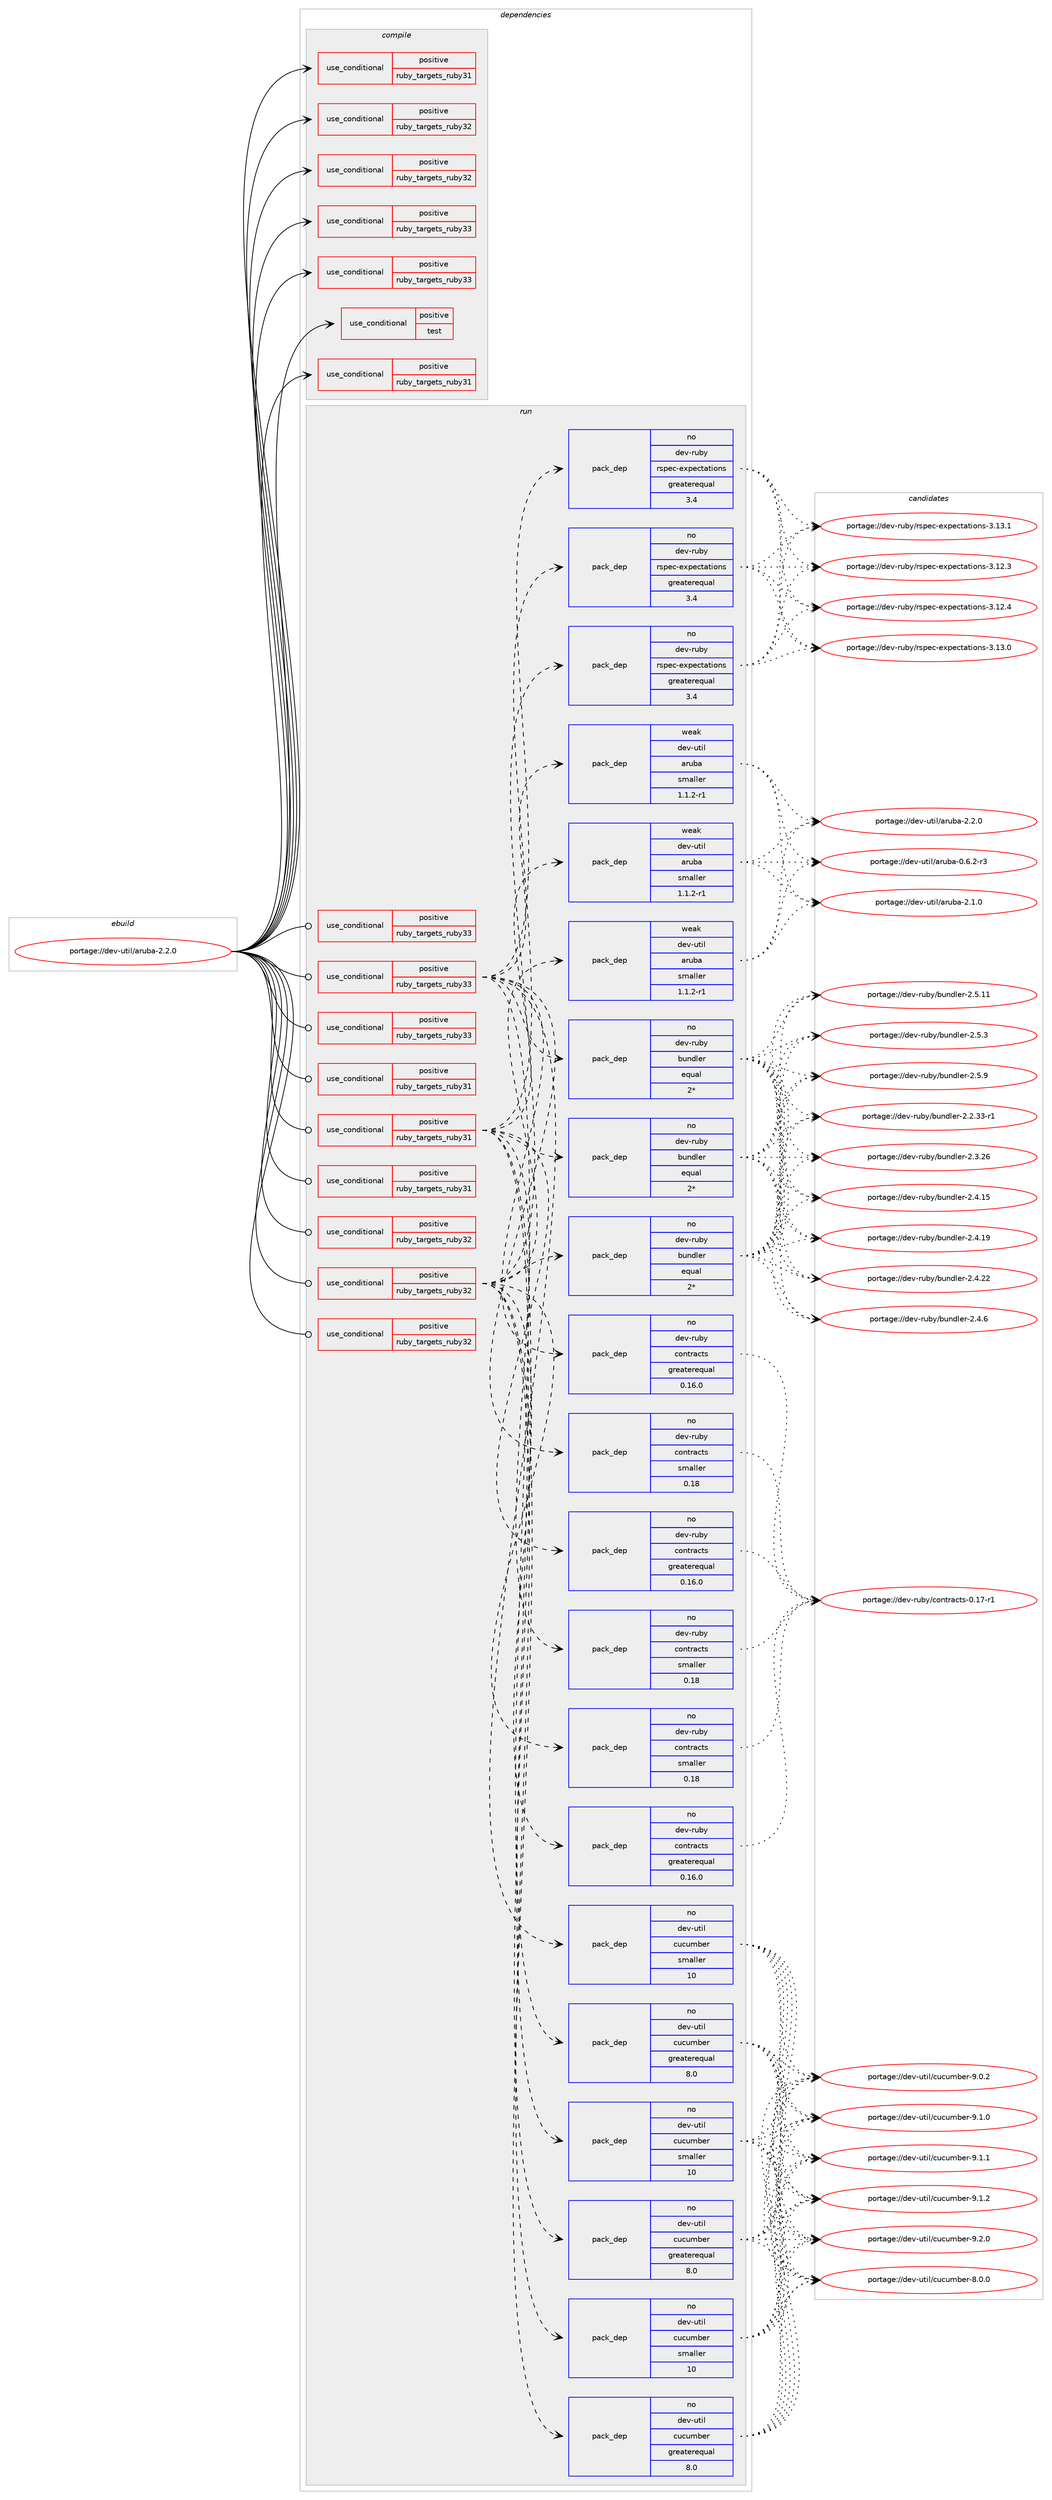 digraph prolog {

# *************
# Graph options
# *************

newrank=true;
concentrate=true;
compound=true;
graph [rankdir=LR,fontname=Helvetica,fontsize=10,ranksep=1.5];#, ranksep=2.5, nodesep=0.2];
edge  [arrowhead=vee];
node  [fontname=Helvetica,fontsize=10];

# **********
# The ebuild
# **********

subgraph cluster_leftcol {
color=gray;
rank=same;
label=<<i>ebuild</i>>;
id [label="portage://dev-util/aruba-2.2.0", color=red, width=4, href="../dev-util/aruba-2.2.0.svg"];
}

# ****************
# The dependencies
# ****************

subgraph cluster_midcol {
color=gray;
label=<<i>dependencies</i>>;
subgraph cluster_compile {
fillcolor="#eeeeee";
style=filled;
label=<<i>compile</i>>;
subgraph cond57795 {
dependency107892 [label=<<TABLE BORDER="0" CELLBORDER="1" CELLSPACING="0" CELLPADDING="4"><TR><TD ROWSPAN="3" CELLPADDING="10">use_conditional</TD></TR><TR><TD>positive</TD></TR><TR><TD>ruby_targets_ruby31</TD></TR></TABLE>>, shape=none, color=red];
# *** BEGIN UNKNOWN DEPENDENCY TYPE (TODO) ***
# dependency107892 -> package_dependency(portage://dev-util/aruba-2.2.0,install,no,dev-lang,ruby,none,[,,],[slot(3.1)],[])
# *** END UNKNOWN DEPENDENCY TYPE (TODO) ***

}
id:e -> dependency107892:w [weight=20,style="solid",arrowhead="vee"];
subgraph cond57796 {
dependency107893 [label=<<TABLE BORDER="0" CELLBORDER="1" CELLSPACING="0" CELLPADDING="4"><TR><TD ROWSPAN="3" CELLPADDING="10">use_conditional</TD></TR><TR><TD>positive</TD></TR><TR><TD>ruby_targets_ruby31</TD></TR></TABLE>>, shape=none, color=red];
# *** BEGIN UNKNOWN DEPENDENCY TYPE (TODO) ***
# dependency107893 -> package_dependency(portage://dev-util/aruba-2.2.0,install,no,virtual,rubygems,none,[,,],[],[use(enable(ruby_targets_ruby31),negative)])
# *** END UNKNOWN DEPENDENCY TYPE (TODO) ***

}
id:e -> dependency107893:w [weight=20,style="solid",arrowhead="vee"];
subgraph cond57797 {
dependency107894 [label=<<TABLE BORDER="0" CELLBORDER="1" CELLSPACING="0" CELLPADDING="4"><TR><TD ROWSPAN="3" CELLPADDING="10">use_conditional</TD></TR><TR><TD>positive</TD></TR><TR><TD>ruby_targets_ruby32</TD></TR></TABLE>>, shape=none, color=red];
# *** BEGIN UNKNOWN DEPENDENCY TYPE (TODO) ***
# dependency107894 -> package_dependency(portage://dev-util/aruba-2.2.0,install,no,dev-lang,ruby,none,[,,],[slot(3.2)],[])
# *** END UNKNOWN DEPENDENCY TYPE (TODO) ***

}
id:e -> dependency107894:w [weight=20,style="solid",arrowhead="vee"];
subgraph cond57798 {
dependency107895 [label=<<TABLE BORDER="0" CELLBORDER="1" CELLSPACING="0" CELLPADDING="4"><TR><TD ROWSPAN="3" CELLPADDING="10">use_conditional</TD></TR><TR><TD>positive</TD></TR><TR><TD>ruby_targets_ruby32</TD></TR></TABLE>>, shape=none, color=red];
# *** BEGIN UNKNOWN DEPENDENCY TYPE (TODO) ***
# dependency107895 -> package_dependency(portage://dev-util/aruba-2.2.0,install,no,virtual,rubygems,none,[,,],[],[use(enable(ruby_targets_ruby32),negative)])
# *** END UNKNOWN DEPENDENCY TYPE (TODO) ***

}
id:e -> dependency107895:w [weight=20,style="solid",arrowhead="vee"];
subgraph cond57799 {
dependency107896 [label=<<TABLE BORDER="0" CELLBORDER="1" CELLSPACING="0" CELLPADDING="4"><TR><TD ROWSPAN="3" CELLPADDING="10">use_conditional</TD></TR><TR><TD>positive</TD></TR><TR><TD>ruby_targets_ruby33</TD></TR></TABLE>>, shape=none, color=red];
# *** BEGIN UNKNOWN DEPENDENCY TYPE (TODO) ***
# dependency107896 -> package_dependency(portage://dev-util/aruba-2.2.0,install,no,dev-lang,ruby,none,[,,],[slot(3.3)],[])
# *** END UNKNOWN DEPENDENCY TYPE (TODO) ***

}
id:e -> dependency107896:w [weight=20,style="solid",arrowhead="vee"];
subgraph cond57800 {
dependency107897 [label=<<TABLE BORDER="0" CELLBORDER="1" CELLSPACING="0" CELLPADDING="4"><TR><TD ROWSPAN="3" CELLPADDING="10">use_conditional</TD></TR><TR><TD>positive</TD></TR><TR><TD>ruby_targets_ruby33</TD></TR></TABLE>>, shape=none, color=red];
# *** BEGIN UNKNOWN DEPENDENCY TYPE (TODO) ***
# dependency107897 -> package_dependency(portage://dev-util/aruba-2.2.0,install,no,virtual,rubygems,none,[,,],[],[use(enable(ruby_targets_ruby33),negative)])
# *** END UNKNOWN DEPENDENCY TYPE (TODO) ***

}
id:e -> dependency107897:w [weight=20,style="solid",arrowhead="vee"];
subgraph cond57801 {
dependency107898 [label=<<TABLE BORDER="0" CELLBORDER="1" CELLSPACING="0" CELLPADDING="4"><TR><TD ROWSPAN="3" CELLPADDING="10">use_conditional</TD></TR><TR><TD>positive</TD></TR><TR><TD>test</TD></TR></TABLE>>, shape=none, color=red];
# *** BEGIN UNKNOWN DEPENDENCY TYPE (TODO) ***
# dependency107898 -> package_dependency(portage://dev-util/aruba-2.2.0,install,no,app-alternatives,bc,none,[,,],[],[])
# *** END UNKNOWN DEPENDENCY TYPE (TODO) ***

}
id:e -> dependency107898:w [weight=20,style="solid",arrowhead="vee"];
}
subgraph cluster_compileandrun {
fillcolor="#eeeeee";
style=filled;
label=<<i>compile and run</i>>;
}
subgraph cluster_run {
fillcolor="#eeeeee";
style=filled;
label=<<i>run</i>>;
subgraph cond57802 {
dependency107899 [label=<<TABLE BORDER="0" CELLBORDER="1" CELLSPACING="0" CELLPADDING="4"><TR><TD ROWSPAN="3" CELLPADDING="10">use_conditional</TD></TR><TR><TD>positive</TD></TR><TR><TD>ruby_targets_ruby31</TD></TR></TABLE>>, shape=none, color=red];
# *** BEGIN UNKNOWN DEPENDENCY TYPE (TODO) ***
# dependency107899 -> package_dependency(portage://dev-util/aruba-2.2.0,run,no,dev-lang,ruby,none,[,,],[slot(3.1)],[])
# *** END UNKNOWN DEPENDENCY TYPE (TODO) ***

}
id:e -> dependency107899:w [weight=20,style="solid",arrowhead="odot"];
subgraph cond57803 {
dependency107900 [label=<<TABLE BORDER="0" CELLBORDER="1" CELLSPACING="0" CELLPADDING="4"><TR><TD ROWSPAN="3" CELLPADDING="10">use_conditional</TD></TR><TR><TD>positive</TD></TR><TR><TD>ruby_targets_ruby31</TD></TR></TABLE>>, shape=none, color=red];
subgraph pack48721 {
dependency107901 [label=<<TABLE BORDER="0" CELLBORDER="1" CELLSPACING="0" CELLPADDING="4" WIDTH="220"><TR><TD ROWSPAN="6" CELLPADDING="30">pack_dep</TD></TR><TR><TD WIDTH="110">no</TD></TR><TR><TD>dev-ruby</TD></TR><TR><TD>bundler</TD></TR><TR><TD>equal</TD></TR><TR><TD>2*</TD></TR></TABLE>>, shape=none, color=blue];
}
dependency107900:e -> dependency107901:w [weight=20,style="dashed",arrowhead="vee"];
subgraph pack48722 {
dependency107902 [label=<<TABLE BORDER="0" CELLBORDER="1" CELLSPACING="0" CELLPADDING="4" WIDTH="220"><TR><TD ROWSPAN="6" CELLPADDING="30">pack_dep</TD></TR><TR><TD WIDTH="110">no</TD></TR><TR><TD>dev-ruby</TD></TR><TR><TD>contracts</TD></TR><TR><TD>greaterequal</TD></TR><TR><TD>0.16.0</TD></TR></TABLE>>, shape=none, color=blue];
}
dependency107900:e -> dependency107902:w [weight=20,style="dashed",arrowhead="vee"];
subgraph pack48723 {
dependency107903 [label=<<TABLE BORDER="0" CELLBORDER="1" CELLSPACING="0" CELLPADDING="4" WIDTH="220"><TR><TD ROWSPAN="6" CELLPADDING="30">pack_dep</TD></TR><TR><TD WIDTH="110">no</TD></TR><TR><TD>dev-ruby</TD></TR><TR><TD>contracts</TD></TR><TR><TD>smaller</TD></TR><TR><TD>0.18</TD></TR></TABLE>>, shape=none, color=blue];
}
dependency107900:e -> dependency107903:w [weight=20,style="dashed",arrowhead="vee"];
subgraph pack48724 {
dependency107904 [label=<<TABLE BORDER="0" CELLBORDER="1" CELLSPACING="0" CELLPADDING="4" WIDTH="220"><TR><TD ROWSPAN="6" CELLPADDING="30">pack_dep</TD></TR><TR><TD WIDTH="110">no</TD></TR><TR><TD>dev-util</TD></TR><TR><TD>cucumber</TD></TR><TR><TD>greaterequal</TD></TR><TR><TD>8.0</TD></TR></TABLE>>, shape=none, color=blue];
}
dependency107900:e -> dependency107904:w [weight=20,style="dashed",arrowhead="vee"];
subgraph pack48725 {
dependency107905 [label=<<TABLE BORDER="0" CELLBORDER="1" CELLSPACING="0" CELLPADDING="4" WIDTH="220"><TR><TD ROWSPAN="6" CELLPADDING="30">pack_dep</TD></TR><TR><TD WIDTH="110">no</TD></TR><TR><TD>dev-util</TD></TR><TR><TD>cucumber</TD></TR><TR><TD>smaller</TD></TR><TR><TD>10</TD></TR></TABLE>>, shape=none, color=blue];
}
dependency107900:e -> dependency107905:w [weight=20,style="dashed",arrowhead="vee"];
subgraph pack48726 {
dependency107906 [label=<<TABLE BORDER="0" CELLBORDER="1" CELLSPACING="0" CELLPADDING="4" WIDTH="220"><TR><TD ROWSPAN="6" CELLPADDING="30">pack_dep</TD></TR><TR><TD WIDTH="110">no</TD></TR><TR><TD>dev-ruby</TD></TR><TR><TD>rspec-expectations</TD></TR><TR><TD>greaterequal</TD></TR><TR><TD>3.4</TD></TR></TABLE>>, shape=none, color=blue];
}
dependency107900:e -> dependency107906:w [weight=20,style="dashed",arrowhead="vee"];
# *** BEGIN UNKNOWN DEPENDENCY TYPE (TODO) ***
# dependency107900 -> package_dependency(portage://dev-util/aruba-2.2.0,run,no,dev-ruby,thor,none,[,,],[slot(1)],[use(enable(ruby_targets_ruby31),negative)])
# *** END UNKNOWN DEPENDENCY TYPE (TODO) ***

subgraph pack48727 {
dependency107907 [label=<<TABLE BORDER="0" CELLBORDER="1" CELLSPACING="0" CELLPADDING="4" WIDTH="220"><TR><TD ROWSPAN="6" CELLPADDING="30">pack_dep</TD></TR><TR><TD WIDTH="110">weak</TD></TR><TR><TD>dev-util</TD></TR><TR><TD>aruba</TD></TR><TR><TD>smaller</TD></TR><TR><TD>1.1.2-r1</TD></TR></TABLE>>, shape=none, color=blue];
}
dependency107900:e -> dependency107907:w [weight=20,style="dashed",arrowhead="vee"];
}
id:e -> dependency107900:w [weight=20,style="solid",arrowhead="odot"];
subgraph cond57804 {
dependency107908 [label=<<TABLE BORDER="0" CELLBORDER="1" CELLSPACING="0" CELLPADDING="4"><TR><TD ROWSPAN="3" CELLPADDING="10">use_conditional</TD></TR><TR><TD>positive</TD></TR><TR><TD>ruby_targets_ruby31</TD></TR></TABLE>>, shape=none, color=red];
# *** BEGIN UNKNOWN DEPENDENCY TYPE (TODO) ***
# dependency107908 -> package_dependency(portage://dev-util/aruba-2.2.0,run,no,virtual,rubygems,none,[,,],[],[use(enable(ruby_targets_ruby31),negative)])
# *** END UNKNOWN DEPENDENCY TYPE (TODO) ***

}
id:e -> dependency107908:w [weight=20,style="solid",arrowhead="odot"];
subgraph cond57805 {
dependency107909 [label=<<TABLE BORDER="0" CELLBORDER="1" CELLSPACING="0" CELLPADDING="4"><TR><TD ROWSPAN="3" CELLPADDING="10">use_conditional</TD></TR><TR><TD>positive</TD></TR><TR><TD>ruby_targets_ruby32</TD></TR></TABLE>>, shape=none, color=red];
# *** BEGIN UNKNOWN DEPENDENCY TYPE (TODO) ***
# dependency107909 -> package_dependency(portage://dev-util/aruba-2.2.0,run,no,dev-lang,ruby,none,[,,],[slot(3.2)],[])
# *** END UNKNOWN DEPENDENCY TYPE (TODO) ***

}
id:e -> dependency107909:w [weight=20,style="solid",arrowhead="odot"];
subgraph cond57806 {
dependency107910 [label=<<TABLE BORDER="0" CELLBORDER="1" CELLSPACING="0" CELLPADDING="4"><TR><TD ROWSPAN="3" CELLPADDING="10">use_conditional</TD></TR><TR><TD>positive</TD></TR><TR><TD>ruby_targets_ruby32</TD></TR></TABLE>>, shape=none, color=red];
subgraph pack48728 {
dependency107911 [label=<<TABLE BORDER="0" CELLBORDER="1" CELLSPACING="0" CELLPADDING="4" WIDTH="220"><TR><TD ROWSPAN="6" CELLPADDING="30">pack_dep</TD></TR><TR><TD WIDTH="110">no</TD></TR><TR><TD>dev-ruby</TD></TR><TR><TD>bundler</TD></TR><TR><TD>equal</TD></TR><TR><TD>2*</TD></TR></TABLE>>, shape=none, color=blue];
}
dependency107910:e -> dependency107911:w [weight=20,style="dashed",arrowhead="vee"];
subgraph pack48729 {
dependency107912 [label=<<TABLE BORDER="0" CELLBORDER="1" CELLSPACING="0" CELLPADDING="4" WIDTH="220"><TR><TD ROWSPAN="6" CELLPADDING="30">pack_dep</TD></TR><TR><TD WIDTH="110">no</TD></TR><TR><TD>dev-ruby</TD></TR><TR><TD>contracts</TD></TR><TR><TD>greaterequal</TD></TR><TR><TD>0.16.0</TD></TR></TABLE>>, shape=none, color=blue];
}
dependency107910:e -> dependency107912:w [weight=20,style="dashed",arrowhead="vee"];
subgraph pack48730 {
dependency107913 [label=<<TABLE BORDER="0" CELLBORDER="1" CELLSPACING="0" CELLPADDING="4" WIDTH="220"><TR><TD ROWSPAN="6" CELLPADDING="30">pack_dep</TD></TR><TR><TD WIDTH="110">no</TD></TR><TR><TD>dev-ruby</TD></TR><TR><TD>contracts</TD></TR><TR><TD>smaller</TD></TR><TR><TD>0.18</TD></TR></TABLE>>, shape=none, color=blue];
}
dependency107910:e -> dependency107913:w [weight=20,style="dashed",arrowhead="vee"];
subgraph pack48731 {
dependency107914 [label=<<TABLE BORDER="0" CELLBORDER="1" CELLSPACING="0" CELLPADDING="4" WIDTH="220"><TR><TD ROWSPAN="6" CELLPADDING="30">pack_dep</TD></TR><TR><TD WIDTH="110">no</TD></TR><TR><TD>dev-util</TD></TR><TR><TD>cucumber</TD></TR><TR><TD>greaterequal</TD></TR><TR><TD>8.0</TD></TR></TABLE>>, shape=none, color=blue];
}
dependency107910:e -> dependency107914:w [weight=20,style="dashed",arrowhead="vee"];
subgraph pack48732 {
dependency107915 [label=<<TABLE BORDER="0" CELLBORDER="1" CELLSPACING="0" CELLPADDING="4" WIDTH="220"><TR><TD ROWSPAN="6" CELLPADDING="30">pack_dep</TD></TR><TR><TD WIDTH="110">no</TD></TR><TR><TD>dev-util</TD></TR><TR><TD>cucumber</TD></TR><TR><TD>smaller</TD></TR><TR><TD>10</TD></TR></TABLE>>, shape=none, color=blue];
}
dependency107910:e -> dependency107915:w [weight=20,style="dashed",arrowhead="vee"];
subgraph pack48733 {
dependency107916 [label=<<TABLE BORDER="0" CELLBORDER="1" CELLSPACING="0" CELLPADDING="4" WIDTH="220"><TR><TD ROWSPAN="6" CELLPADDING="30">pack_dep</TD></TR><TR><TD WIDTH="110">no</TD></TR><TR><TD>dev-ruby</TD></TR><TR><TD>rspec-expectations</TD></TR><TR><TD>greaterequal</TD></TR><TR><TD>3.4</TD></TR></TABLE>>, shape=none, color=blue];
}
dependency107910:e -> dependency107916:w [weight=20,style="dashed",arrowhead="vee"];
# *** BEGIN UNKNOWN DEPENDENCY TYPE (TODO) ***
# dependency107910 -> package_dependency(portage://dev-util/aruba-2.2.0,run,no,dev-ruby,thor,none,[,,],[slot(1)],[use(enable(ruby_targets_ruby32),negative)])
# *** END UNKNOWN DEPENDENCY TYPE (TODO) ***

subgraph pack48734 {
dependency107917 [label=<<TABLE BORDER="0" CELLBORDER="1" CELLSPACING="0" CELLPADDING="4" WIDTH="220"><TR><TD ROWSPAN="6" CELLPADDING="30">pack_dep</TD></TR><TR><TD WIDTH="110">weak</TD></TR><TR><TD>dev-util</TD></TR><TR><TD>aruba</TD></TR><TR><TD>smaller</TD></TR><TR><TD>1.1.2-r1</TD></TR></TABLE>>, shape=none, color=blue];
}
dependency107910:e -> dependency107917:w [weight=20,style="dashed",arrowhead="vee"];
}
id:e -> dependency107910:w [weight=20,style="solid",arrowhead="odot"];
subgraph cond57807 {
dependency107918 [label=<<TABLE BORDER="0" CELLBORDER="1" CELLSPACING="0" CELLPADDING="4"><TR><TD ROWSPAN="3" CELLPADDING="10">use_conditional</TD></TR><TR><TD>positive</TD></TR><TR><TD>ruby_targets_ruby32</TD></TR></TABLE>>, shape=none, color=red];
# *** BEGIN UNKNOWN DEPENDENCY TYPE (TODO) ***
# dependency107918 -> package_dependency(portage://dev-util/aruba-2.2.0,run,no,virtual,rubygems,none,[,,],[],[use(enable(ruby_targets_ruby32),negative)])
# *** END UNKNOWN DEPENDENCY TYPE (TODO) ***

}
id:e -> dependency107918:w [weight=20,style="solid",arrowhead="odot"];
subgraph cond57808 {
dependency107919 [label=<<TABLE BORDER="0" CELLBORDER="1" CELLSPACING="0" CELLPADDING="4"><TR><TD ROWSPAN="3" CELLPADDING="10">use_conditional</TD></TR><TR><TD>positive</TD></TR><TR><TD>ruby_targets_ruby33</TD></TR></TABLE>>, shape=none, color=red];
# *** BEGIN UNKNOWN DEPENDENCY TYPE (TODO) ***
# dependency107919 -> package_dependency(portage://dev-util/aruba-2.2.0,run,no,dev-lang,ruby,none,[,,],[slot(3.3)],[])
# *** END UNKNOWN DEPENDENCY TYPE (TODO) ***

}
id:e -> dependency107919:w [weight=20,style="solid",arrowhead="odot"];
subgraph cond57809 {
dependency107920 [label=<<TABLE BORDER="0" CELLBORDER="1" CELLSPACING="0" CELLPADDING="4"><TR><TD ROWSPAN="3" CELLPADDING="10">use_conditional</TD></TR><TR><TD>positive</TD></TR><TR><TD>ruby_targets_ruby33</TD></TR></TABLE>>, shape=none, color=red];
subgraph pack48735 {
dependency107921 [label=<<TABLE BORDER="0" CELLBORDER="1" CELLSPACING="0" CELLPADDING="4" WIDTH="220"><TR><TD ROWSPAN="6" CELLPADDING="30">pack_dep</TD></TR><TR><TD WIDTH="110">no</TD></TR><TR><TD>dev-ruby</TD></TR><TR><TD>bundler</TD></TR><TR><TD>equal</TD></TR><TR><TD>2*</TD></TR></TABLE>>, shape=none, color=blue];
}
dependency107920:e -> dependency107921:w [weight=20,style="dashed",arrowhead="vee"];
subgraph pack48736 {
dependency107922 [label=<<TABLE BORDER="0" CELLBORDER="1" CELLSPACING="0" CELLPADDING="4" WIDTH="220"><TR><TD ROWSPAN="6" CELLPADDING="30">pack_dep</TD></TR><TR><TD WIDTH="110">no</TD></TR><TR><TD>dev-ruby</TD></TR><TR><TD>contracts</TD></TR><TR><TD>greaterequal</TD></TR><TR><TD>0.16.0</TD></TR></TABLE>>, shape=none, color=blue];
}
dependency107920:e -> dependency107922:w [weight=20,style="dashed",arrowhead="vee"];
subgraph pack48737 {
dependency107923 [label=<<TABLE BORDER="0" CELLBORDER="1" CELLSPACING="0" CELLPADDING="4" WIDTH="220"><TR><TD ROWSPAN="6" CELLPADDING="30">pack_dep</TD></TR><TR><TD WIDTH="110">no</TD></TR><TR><TD>dev-ruby</TD></TR><TR><TD>contracts</TD></TR><TR><TD>smaller</TD></TR><TR><TD>0.18</TD></TR></TABLE>>, shape=none, color=blue];
}
dependency107920:e -> dependency107923:w [weight=20,style="dashed",arrowhead="vee"];
subgraph pack48738 {
dependency107924 [label=<<TABLE BORDER="0" CELLBORDER="1" CELLSPACING="0" CELLPADDING="4" WIDTH="220"><TR><TD ROWSPAN="6" CELLPADDING="30">pack_dep</TD></TR><TR><TD WIDTH="110">no</TD></TR><TR><TD>dev-util</TD></TR><TR><TD>cucumber</TD></TR><TR><TD>greaterequal</TD></TR><TR><TD>8.0</TD></TR></TABLE>>, shape=none, color=blue];
}
dependency107920:e -> dependency107924:w [weight=20,style="dashed",arrowhead="vee"];
subgraph pack48739 {
dependency107925 [label=<<TABLE BORDER="0" CELLBORDER="1" CELLSPACING="0" CELLPADDING="4" WIDTH="220"><TR><TD ROWSPAN="6" CELLPADDING="30">pack_dep</TD></TR><TR><TD WIDTH="110">no</TD></TR><TR><TD>dev-util</TD></TR><TR><TD>cucumber</TD></TR><TR><TD>smaller</TD></TR><TR><TD>10</TD></TR></TABLE>>, shape=none, color=blue];
}
dependency107920:e -> dependency107925:w [weight=20,style="dashed",arrowhead="vee"];
subgraph pack48740 {
dependency107926 [label=<<TABLE BORDER="0" CELLBORDER="1" CELLSPACING="0" CELLPADDING="4" WIDTH="220"><TR><TD ROWSPAN="6" CELLPADDING="30">pack_dep</TD></TR><TR><TD WIDTH="110">no</TD></TR><TR><TD>dev-ruby</TD></TR><TR><TD>rspec-expectations</TD></TR><TR><TD>greaterequal</TD></TR><TR><TD>3.4</TD></TR></TABLE>>, shape=none, color=blue];
}
dependency107920:e -> dependency107926:w [weight=20,style="dashed",arrowhead="vee"];
# *** BEGIN UNKNOWN DEPENDENCY TYPE (TODO) ***
# dependency107920 -> package_dependency(portage://dev-util/aruba-2.2.0,run,no,dev-ruby,thor,none,[,,],[slot(1)],[use(enable(ruby_targets_ruby33),negative)])
# *** END UNKNOWN DEPENDENCY TYPE (TODO) ***

subgraph pack48741 {
dependency107927 [label=<<TABLE BORDER="0" CELLBORDER="1" CELLSPACING="0" CELLPADDING="4" WIDTH="220"><TR><TD ROWSPAN="6" CELLPADDING="30">pack_dep</TD></TR><TR><TD WIDTH="110">weak</TD></TR><TR><TD>dev-util</TD></TR><TR><TD>aruba</TD></TR><TR><TD>smaller</TD></TR><TR><TD>1.1.2-r1</TD></TR></TABLE>>, shape=none, color=blue];
}
dependency107920:e -> dependency107927:w [weight=20,style="dashed",arrowhead="vee"];
}
id:e -> dependency107920:w [weight=20,style="solid",arrowhead="odot"];
subgraph cond57810 {
dependency107928 [label=<<TABLE BORDER="0" CELLBORDER="1" CELLSPACING="0" CELLPADDING="4"><TR><TD ROWSPAN="3" CELLPADDING="10">use_conditional</TD></TR><TR><TD>positive</TD></TR><TR><TD>ruby_targets_ruby33</TD></TR></TABLE>>, shape=none, color=red];
# *** BEGIN UNKNOWN DEPENDENCY TYPE (TODO) ***
# dependency107928 -> package_dependency(portage://dev-util/aruba-2.2.0,run,no,virtual,rubygems,none,[,,],[],[use(enable(ruby_targets_ruby33),negative)])
# *** END UNKNOWN DEPENDENCY TYPE (TODO) ***

}
id:e -> dependency107928:w [weight=20,style="solid",arrowhead="odot"];
}
}

# **************
# The candidates
# **************

subgraph cluster_choices {
rank=same;
color=gray;
label=<<i>candidates</i>>;

subgraph choice48721 {
color=black;
nodesep=1;
choice10010111845114117981214798117110100108101114455046504651514511449 [label="portage://dev-ruby/bundler-2.2.33-r1", color=red, width=4,href="../dev-ruby/bundler-2.2.33-r1.svg"];
choice1001011184511411798121479811711010010810111445504651465054 [label="portage://dev-ruby/bundler-2.3.26", color=red, width=4,href="../dev-ruby/bundler-2.3.26.svg"];
choice1001011184511411798121479811711010010810111445504652464953 [label="portage://dev-ruby/bundler-2.4.15", color=red, width=4,href="../dev-ruby/bundler-2.4.15.svg"];
choice1001011184511411798121479811711010010810111445504652464957 [label="portage://dev-ruby/bundler-2.4.19", color=red, width=4,href="../dev-ruby/bundler-2.4.19.svg"];
choice1001011184511411798121479811711010010810111445504652465050 [label="portage://dev-ruby/bundler-2.4.22", color=red, width=4,href="../dev-ruby/bundler-2.4.22.svg"];
choice10010111845114117981214798117110100108101114455046524654 [label="portage://dev-ruby/bundler-2.4.6", color=red, width=4,href="../dev-ruby/bundler-2.4.6.svg"];
choice1001011184511411798121479811711010010810111445504653464949 [label="portage://dev-ruby/bundler-2.5.11", color=red, width=4,href="../dev-ruby/bundler-2.5.11.svg"];
choice10010111845114117981214798117110100108101114455046534651 [label="portage://dev-ruby/bundler-2.5.3", color=red, width=4,href="../dev-ruby/bundler-2.5.3.svg"];
choice10010111845114117981214798117110100108101114455046534657 [label="portage://dev-ruby/bundler-2.5.9", color=red, width=4,href="../dev-ruby/bundler-2.5.9.svg"];
dependency107901:e -> choice10010111845114117981214798117110100108101114455046504651514511449:w [style=dotted,weight="100"];
dependency107901:e -> choice1001011184511411798121479811711010010810111445504651465054:w [style=dotted,weight="100"];
dependency107901:e -> choice1001011184511411798121479811711010010810111445504652464953:w [style=dotted,weight="100"];
dependency107901:e -> choice1001011184511411798121479811711010010810111445504652464957:w [style=dotted,weight="100"];
dependency107901:e -> choice1001011184511411798121479811711010010810111445504652465050:w [style=dotted,weight="100"];
dependency107901:e -> choice10010111845114117981214798117110100108101114455046524654:w [style=dotted,weight="100"];
dependency107901:e -> choice1001011184511411798121479811711010010810111445504653464949:w [style=dotted,weight="100"];
dependency107901:e -> choice10010111845114117981214798117110100108101114455046534651:w [style=dotted,weight="100"];
dependency107901:e -> choice10010111845114117981214798117110100108101114455046534657:w [style=dotted,weight="100"];
}
subgraph choice48722 {
color=black;
nodesep=1;
choice10010111845114117981214799111110116114979911611545484649554511449 [label="portage://dev-ruby/contracts-0.17-r1", color=red, width=4,href="../dev-ruby/contracts-0.17-r1.svg"];
dependency107902:e -> choice10010111845114117981214799111110116114979911611545484649554511449:w [style=dotted,weight="100"];
}
subgraph choice48723 {
color=black;
nodesep=1;
choice10010111845114117981214799111110116114979911611545484649554511449 [label="portage://dev-ruby/contracts-0.17-r1", color=red, width=4,href="../dev-ruby/contracts-0.17-r1.svg"];
dependency107903:e -> choice10010111845114117981214799111110116114979911611545484649554511449:w [style=dotted,weight="100"];
}
subgraph choice48724 {
color=black;
nodesep=1;
choice1001011184511711610510847991179911710998101114455646484648 [label="portage://dev-util/cucumber-8.0.0", color=red, width=4,href="../dev-util/cucumber-8.0.0.svg"];
choice1001011184511711610510847991179911710998101114455746484650 [label="portage://dev-util/cucumber-9.0.2", color=red, width=4,href="../dev-util/cucumber-9.0.2.svg"];
choice1001011184511711610510847991179911710998101114455746494648 [label="portage://dev-util/cucumber-9.1.0", color=red, width=4,href="../dev-util/cucumber-9.1.0.svg"];
choice1001011184511711610510847991179911710998101114455746494649 [label="portage://dev-util/cucumber-9.1.1", color=red, width=4,href="../dev-util/cucumber-9.1.1.svg"];
choice1001011184511711610510847991179911710998101114455746494650 [label="portage://dev-util/cucumber-9.1.2", color=red, width=4,href="../dev-util/cucumber-9.1.2.svg"];
choice1001011184511711610510847991179911710998101114455746504648 [label="portage://dev-util/cucumber-9.2.0", color=red, width=4,href="../dev-util/cucumber-9.2.0.svg"];
dependency107904:e -> choice1001011184511711610510847991179911710998101114455646484648:w [style=dotted,weight="100"];
dependency107904:e -> choice1001011184511711610510847991179911710998101114455746484650:w [style=dotted,weight="100"];
dependency107904:e -> choice1001011184511711610510847991179911710998101114455746494648:w [style=dotted,weight="100"];
dependency107904:e -> choice1001011184511711610510847991179911710998101114455746494649:w [style=dotted,weight="100"];
dependency107904:e -> choice1001011184511711610510847991179911710998101114455746494650:w [style=dotted,weight="100"];
dependency107904:e -> choice1001011184511711610510847991179911710998101114455746504648:w [style=dotted,weight="100"];
}
subgraph choice48725 {
color=black;
nodesep=1;
choice1001011184511711610510847991179911710998101114455646484648 [label="portage://dev-util/cucumber-8.0.0", color=red, width=4,href="../dev-util/cucumber-8.0.0.svg"];
choice1001011184511711610510847991179911710998101114455746484650 [label="portage://dev-util/cucumber-9.0.2", color=red, width=4,href="../dev-util/cucumber-9.0.2.svg"];
choice1001011184511711610510847991179911710998101114455746494648 [label="portage://dev-util/cucumber-9.1.0", color=red, width=4,href="../dev-util/cucumber-9.1.0.svg"];
choice1001011184511711610510847991179911710998101114455746494649 [label="portage://dev-util/cucumber-9.1.1", color=red, width=4,href="../dev-util/cucumber-9.1.1.svg"];
choice1001011184511711610510847991179911710998101114455746494650 [label="portage://dev-util/cucumber-9.1.2", color=red, width=4,href="../dev-util/cucumber-9.1.2.svg"];
choice1001011184511711610510847991179911710998101114455746504648 [label="portage://dev-util/cucumber-9.2.0", color=red, width=4,href="../dev-util/cucumber-9.2.0.svg"];
dependency107905:e -> choice1001011184511711610510847991179911710998101114455646484648:w [style=dotted,weight="100"];
dependency107905:e -> choice1001011184511711610510847991179911710998101114455746484650:w [style=dotted,weight="100"];
dependency107905:e -> choice1001011184511711610510847991179911710998101114455746494648:w [style=dotted,weight="100"];
dependency107905:e -> choice1001011184511711610510847991179911710998101114455746494649:w [style=dotted,weight="100"];
dependency107905:e -> choice1001011184511711610510847991179911710998101114455746494650:w [style=dotted,weight="100"];
dependency107905:e -> choice1001011184511711610510847991179911710998101114455746504648:w [style=dotted,weight="100"];
}
subgraph choice48726 {
color=black;
nodesep=1;
choice1001011184511411798121471141151121019945101120112101991169711610511111011545514649504651 [label="portage://dev-ruby/rspec-expectations-3.12.3", color=red, width=4,href="../dev-ruby/rspec-expectations-3.12.3.svg"];
choice1001011184511411798121471141151121019945101120112101991169711610511111011545514649504652 [label="portage://dev-ruby/rspec-expectations-3.12.4", color=red, width=4,href="../dev-ruby/rspec-expectations-3.12.4.svg"];
choice1001011184511411798121471141151121019945101120112101991169711610511111011545514649514648 [label="portage://dev-ruby/rspec-expectations-3.13.0", color=red, width=4,href="../dev-ruby/rspec-expectations-3.13.0.svg"];
choice1001011184511411798121471141151121019945101120112101991169711610511111011545514649514649 [label="portage://dev-ruby/rspec-expectations-3.13.1", color=red, width=4,href="../dev-ruby/rspec-expectations-3.13.1.svg"];
dependency107906:e -> choice1001011184511411798121471141151121019945101120112101991169711610511111011545514649504651:w [style=dotted,weight="100"];
dependency107906:e -> choice1001011184511411798121471141151121019945101120112101991169711610511111011545514649504652:w [style=dotted,weight="100"];
dependency107906:e -> choice1001011184511411798121471141151121019945101120112101991169711610511111011545514649514648:w [style=dotted,weight="100"];
dependency107906:e -> choice1001011184511411798121471141151121019945101120112101991169711610511111011545514649514649:w [style=dotted,weight="100"];
}
subgraph choice48727 {
color=black;
nodesep=1;
choice10010111845117116105108479711411798974548465446504511451 [label="portage://dev-util/aruba-0.6.2-r3", color=red, width=4,href="../dev-util/aruba-0.6.2-r3.svg"];
choice1001011184511711610510847971141179897455046494648 [label="portage://dev-util/aruba-2.1.0", color=red, width=4,href="../dev-util/aruba-2.1.0.svg"];
choice1001011184511711610510847971141179897455046504648 [label="portage://dev-util/aruba-2.2.0", color=red, width=4,href="../dev-util/aruba-2.2.0.svg"];
dependency107907:e -> choice10010111845117116105108479711411798974548465446504511451:w [style=dotted,weight="100"];
dependency107907:e -> choice1001011184511711610510847971141179897455046494648:w [style=dotted,weight="100"];
dependency107907:e -> choice1001011184511711610510847971141179897455046504648:w [style=dotted,weight="100"];
}
subgraph choice48728 {
color=black;
nodesep=1;
choice10010111845114117981214798117110100108101114455046504651514511449 [label="portage://dev-ruby/bundler-2.2.33-r1", color=red, width=4,href="../dev-ruby/bundler-2.2.33-r1.svg"];
choice1001011184511411798121479811711010010810111445504651465054 [label="portage://dev-ruby/bundler-2.3.26", color=red, width=4,href="../dev-ruby/bundler-2.3.26.svg"];
choice1001011184511411798121479811711010010810111445504652464953 [label="portage://dev-ruby/bundler-2.4.15", color=red, width=4,href="../dev-ruby/bundler-2.4.15.svg"];
choice1001011184511411798121479811711010010810111445504652464957 [label="portage://dev-ruby/bundler-2.4.19", color=red, width=4,href="../dev-ruby/bundler-2.4.19.svg"];
choice1001011184511411798121479811711010010810111445504652465050 [label="portage://dev-ruby/bundler-2.4.22", color=red, width=4,href="../dev-ruby/bundler-2.4.22.svg"];
choice10010111845114117981214798117110100108101114455046524654 [label="portage://dev-ruby/bundler-2.4.6", color=red, width=4,href="../dev-ruby/bundler-2.4.6.svg"];
choice1001011184511411798121479811711010010810111445504653464949 [label="portage://dev-ruby/bundler-2.5.11", color=red, width=4,href="../dev-ruby/bundler-2.5.11.svg"];
choice10010111845114117981214798117110100108101114455046534651 [label="portage://dev-ruby/bundler-2.5.3", color=red, width=4,href="../dev-ruby/bundler-2.5.3.svg"];
choice10010111845114117981214798117110100108101114455046534657 [label="portage://dev-ruby/bundler-2.5.9", color=red, width=4,href="../dev-ruby/bundler-2.5.9.svg"];
dependency107911:e -> choice10010111845114117981214798117110100108101114455046504651514511449:w [style=dotted,weight="100"];
dependency107911:e -> choice1001011184511411798121479811711010010810111445504651465054:w [style=dotted,weight="100"];
dependency107911:e -> choice1001011184511411798121479811711010010810111445504652464953:w [style=dotted,weight="100"];
dependency107911:e -> choice1001011184511411798121479811711010010810111445504652464957:w [style=dotted,weight="100"];
dependency107911:e -> choice1001011184511411798121479811711010010810111445504652465050:w [style=dotted,weight="100"];
dependency107911:e -> choice10010111845114117981214798117110100108101114455046524654:w [style=dotted,weight="100"];
dependency107911:e -> choice1001011184511411798121479811711010010810111445504653464949:w [style=dotted,weight="100"];
dependency107911:e -> choice10010111845114117981214798117110100108101114455046534651:w [style=dotted,weight="100"];
dependency107911:e -> choice10010111845114117981214798117110100108101114455046534657:w [style=dotted,weight="100"];
}
subgraph choice48729 {
color=black;
nodesep=1;
choice10010111845114117981214799111110116114979911611545484649554511449 [label="portage://dev-ruby/contracts-0.17-r1", color=red, width=4,href="../dev-ruby/contracts-0.17-r1.svg"];
dependency107912:e -> choice10010111845114117981214799111110116114979911611545484649554511449:w [style=dotted,weight="100"];
}
subgraph choice48730 {
color=black;
nodesep=1;
choice10010111845114117981214799111110116114979911611545484649554511449 [label="portage://dev-ruby/contracts-0.17-r1", color=red, width=4,href="../dev-ruby/contracts-0.17-r1.svg"];
dependency107913:e -> choice10010111845114117981214799111110116114979911611545484649554511449:w [style=dotted,weight="100"];
}
subgraph choice48731 {
color=black;
nodesep=1;
choice1001011184511711610510847991179911710998101114455646484648 [label="portage://dev-util/cucumber-8.0.0", color=red, width=4,href="../dev-util/cucumber-8.0.0.svg"];
choice1001011184511711610510847991179911710998101114455746484650 [label="portage://dev-util/cucumber-9.0.2", color=red, width=4,href="../dev-util/cucumber-9.0.2.svg"];
choice1001011184511711610510847991179911710998101114455746494648 [label="portage://dev-util/cucumber-9.1.0", color=red, width=4,href="../dev-util/cucumber-9.1.0.svg"];
choice1001011184511711610510847991179911710998101114455746494649 [label="portage://dev-util/cucumber-9.1.1", color=red, width=4,href="../dev-util/cucumber-9.1.1.svg"];
choice1001011184511711610510847991179911710998101114455746494650 [label="portage://dev-util/cucumber-9.1.2", color=red, width=4,href="../dev-util/cucumber-9.1.2.svg"];
choice1001011184511711610510847991179911710998101114455746504648 [label="portage://dev-util/cucumber-9.2.0", color=red, width=4,href="../dev-util/cucumber-9.2.0.svg"];
dependency107914:e -> choice1001011184511711610510847991179911710998101114455646484648:w [style=dotted,weight="100"];
dependency107914:e -> choice1001011184511711610510847991179911710998101114455746484650:w [style=dotted,weight="100"];
dependency107914:e -> choice1001011184511711610510847991179911710998101114455746494648:w [style=dotted,weight="100"];
dependency107914:e -> choice1001011184511711610510847991179911710998101114455746494649:w [style=dotted,weight="100"];
dependency107914:e -> choice1001011184511711610510847991179911710998101114455746494650:w [style=dotted,weight="100"];
dependency107914:e -> choice1001011184511711610510847991179911710998101114455746504648:w [style=dotted,weight="100"];
}
subgraph choice48732 {
color=black;
nodesep=1;
choice1001011184511711610510847991179911710998101114455646484648 [label="portage://dev-util/cucumber-8.0.0", color=red, width=4,href="../dev-util/cucumber-8.0.0.svg"];
choice1001011184511711610510847991179911710998101114455746484650 [label="portage://dev-util/cucumber-9.0.2", color=red, width=4,href="../dev-util/cucumber-9.0.2.svg"];
choice1001011184511711610510847991179911710998101114455746494648 [label="portage://dev-util/cucumber-9.1.0", color=red, width=4,href="../dev-util/cucumber-9.1.0.svg"];
choice1001011184511711610510847991179911710998101114455746494649 [label="portage://dev-util/cucumber-9.1.1", color=red, width=4,href="../dev-util/cucumber-9.1.1.svg"];
choice1001011184511711610510847991179911710998101114455746494650 [label="portage://dev-util/cucumber-9.1.2", color=red, width=4,href="../dev-util/cucumber-9.1.2.svg"];
choice1001011184511711610510847991179911710998101114455746504648 [label="portage://dev-util/cucumber-9.2.0", color=red, width=4,href="../dev-util/cucumber-9.2.0.svg"];
dependency107915:e -> choice1001011184511711610510847991179911710998101114455646484648:w [style=dotted,weight="100"];
dependency107915:e -> choice1001011184511711610510847991179911710998101114455746484650:w [style=dotted,weight="100"];
dependency107915:e -> choice1001011184511711610510847991179911710998101114455746494648:w [style=dotted,weight="100"];
dependency107915:e -> choice1001011184511711610510847991179911710998101114455746494649:w [style=dotted,weight="100"];
dependency107915:e -> choice1001011184511711610510847991179911710998101114455746494650:w [style=dotted,weight="100"];
dependency107915:e -> choice1001011184511711610510847991179911710998101114455746504648:w [style=dotted,weight="100"];
}
subgraph choice48733 {
color=black;
nodesep=1;
choice1001011184511411798121471141151121019945101120112101991169711610511111011545514649504651 [label="portage://dev-ruby/rspec-expectations-3.12.3", color=red, width=4,href="../dev-ruby/rspec-expectations-3.12.3.svg"];
choice1001011184511411798121471141151121019945101120112101991169711610511111011545514649504652 [label="portage://dev-ruby/rspec-expectations-3.12.4", color=red, width=4,href="../dev-ruby/rspec-expectations-3.12.4.svg"];
choice1001011184511411798121471141151121019945101120112101991169711610511111011545514649514648 [label="portage://dev-ruby/rspec-expectations-3.13.0", color=red, width=4,href="../dev-ruby/rspec-expectations-3.13.0.svg"];
choice1001011184511411798121471141151121019945101120112101991169711610511111011545514649514649 [label="portage://dev-ruby/rspec-expectations-3.13.1", color=red, width=4,href="../dev-ruby/rspec-expectations-3.13.1.svg"];
dependency107916:e -> choice1001011184511411798121471141151121019945101120112101991169711610511111011545514649504651:w [style=dotted,weight="100"];
dependency107916:e -> choice1001011184511411798121471141151121019945101120112101991169711610511111011545514649504652:w [style=dotted,weight="100"];
dependency107916:e -> choice1001011184511411798121471141151121019945101120112101991169711610511111011545514649514648:w [style=dotted,weight="100"];
dependency107916:e -> choice1001011184511411798121471141151121019945101120112101991169711610511111011545514649514649:w [style=dotted,weight="100"];
}
subgraph choice48734 {
color=black;
nodesep=1;
choice10010111845117116105108479711411798974548465446504511451 [label="portage://dev-util/aruba-0.6.2-r3", color=red, width=4,href="../dev-util/aruba-0.6.2-r3.svg"];
choice1001011184511711610510847971141179897455046494648 [label="portage://dev-util/aruba-2.1.0", color=red, width=4,href="../dev-util/aruba-2.1.0.svg"];
choice1001011184511711610510847971141179897455046504648 [label="portage://dev-util/aruba-2.2.0", color=red, width=4,href="../dev-util/aruba-2.2.0.svg"];
dependency107917:e -> choice10010111845117116105108479711411798974548465446504511451:w [style=dotted,weight="100"];
dependency107917:e -> choice1001011184511711610510847971141179897455046494648:w [style=dotted,weight="100"];
dependency107917:e -> choice1001011184511711610510847971141179897455046504648:w [style=dotted,weight="100"];
}
subgraph choice48735 {
color=black;
nodesep=1;
choice10010111845114117981214798117110100108101114455046504651514511449 [label="portage://dev-ruby/bundler-2.2.33-r1", color=red, width=4,href="../dev-ruby/bundler-2.2.33-r1.svg"];
choice1001011184511411798121479811711010010810111445504651465054 [label="portage://dev-ruby/bundler-2.3.26", color=red, width=4,href="../dev-ruby/bundler-2.3.26.svg"];
choice1001011184511411798121479811711010010810111445504652464953 [label="portage://dev-ruby/bundler-2.4.15", color=red, width=4,href="../dev-ruby/bundler-2.4.15.svg"];
choice1001011184511411798121479811711010010810111445504652464957 [label="portage://dev-ruby/bundler-2.4.19", color=red, width=4,href="../dev-ruby/bundler-2.4.19.svg"];
choice1001011184511411798121479811711010010810111445504652465050 [label="portage://dev-ruby/bundler-2.4.22", color=red, width=4,href="../dev-ruby/bundler-2.4.22.svg"];
choice10010111845114117981214798117110100108101114455046524654 [label="portage://dev-ruby/bundler-2.4.6", color=red, width=4,href="../dev-ruby/bundler-2.4.6.svg"];
choice1001011184511411798121479811711010010810111445504653464949 [label="portage://dev-ruby/bundler-2.5.11", color=red, width=4,href="../dev-ruby/bundler-2.5.11.svg"];
choice10010111845114117981214798117110100108101114455046534651 [label="portage://dev-ruby/bundler-2.5.3", color=red, width=4,href="../dev-ruby/bundler-2.5.3.svg"];
choice10010111845114117981214798117110100108101114455046534657 [label="portage://dev-ruby/bundler-2.5.9", color=red, width=4,href="../dev-ruby/bundler-2.5.9.svg"];
dependency107921:e -> choice10010111845114117981214798117110100108101114455046504651514511449:w [style=dotted,weight="100"];
dependency107921:e -> choice1001011184511411798121479811711010010810111445504651465054:w [style=dotted,weight="100"];
dependency107921:e -> choice1001011184511411798121479811711010010810111445504652464953:w [style=dotted,weight="100"];
dependency107921:e -> choice1001011184511411798121479811711010010810111445504652464957:w [style=dotted,weight="100"];
dependency107921:e -> choice1001011184511411798121479811711010010810111445504652465050:w [style=dotted,weight="100"];
dependency107921:e -> choice10010111845114117981214798117110100108101114455046524654:w [style=dotted,weight="100"];
dependency107921:e -> choice1001011184511411798121479811711010010810111445504653464949:w [style=dotted,weight="100"];
dependency107921:e -> choice10010111845114117981214798117110100108101114455046534651:w [style=dotted,weight="100"];
dependency107921:e -> choice10010111845114117981214798117110100108101114455046534657:w [style=dotted,weight="100"];
}
subgraph choice48736 {
color=black;
nodesep=1;
choice10010111845114117981214799111110116114979911611545484649554511449 [label="portage://dev-ruby/contracts-0.17-r1", color=red, width=4,href="../dev-ruby/contracts-0.17-r1.svg"];
dependency107922:e -> choice10010111845114117981214799111110116114979911611545484649554511449:w [style=dotted,weight="100"];
}
subgraph choice48737 {
color=black;
nodesep=1;
choice10010111845114117981214799111110116114979911611545484649554511449 [label="portage://dev-ruby/contracts-0.17-r1", color=red, width=4,href="../dev-ruby/contracts-0.17-r1.svg"];
dependency107923:e -> choice10010111845114117981214799111110116114979911611545484649554511449:w [style=dotted,weight="100"];
}
subgraph choice48738 {
color=black;
nodesep=1;
choice1001011184511711610510847991179911710998101114455646484648 [label="portage://dev-util/cucumber-8.0.0", color=red, width=4,href="../dev-util/cucumber-8.0.0.svg"];
choice1001011184511711610510847991179911710998101114455746484650 [label="portage://dev-util/cucumber-9.0.2", color=red, width=4,href="../dev-util/cucumber-9.0.2.svg"];
choice1001011184511711610510847991179911710998101114455746494648 [label="portage://dev-util/cucumber-9.1.0", color=red, width=4,href="../dev-util/cucumber-9.1.0.svg"];
choice1001011184511711610510847991179911710998101114455746494649 [label="portage://dev-util/cucumber-9.1.1", color=red, width=4,href="../dev-util/cucumber-9.1.1.svg"];
choice1001011184511711610510847991179911710998101114455746494650 [label="portage://dev-util/cucumber-9.1.2", color=red, width=4,href="../dev-util/cucumber-9.1.2.svg"];
choice1001011184511711610510847991179911710998101114455746504648 [label="portage://dev-util/cucumber-9.2.0", color=red, width=4,href="../dev-util/cucumber-9.2.0.svg"];
dependency107924:e -> choice1001011184511711610510847991179911710998101114455646484648:w [style=dotted,weight="100"];
dependency107924:e -> choice1001011184511711610510847991179911710998101114455746484650:w [style=dotted,weight="100"];
dependency107924:e -> choice1001011184511711610510847991179911710998101114455746494648:w [style=dotted,weight="100"];
dependency107924:e -> choice1001011184511711610510847991179911710998101114455746494649:w [style=dotted,weight="100"];
dependency107924:e -> choice1001011184511711610510847991179911710998101114455746494650:w [style=dotted,weight="100"];
dependency107924:e -> choice1001011184511711610510847991179911710998101114455746504648:w [style=dotted,weight="100"];
}
subgraph choice48739 {
color=black;
nodesep=1;
choice1001011184511711610510847991179911710998101114455646484648 [label="portage://dev-util/cucumber-8.0.0", color=red, width=4,href="../dev-util/cucumber-8.0.0.svg"];
choice1001011184511711610510847991179911710998101114455746484650 [label="portage://dev-util/cucumber-9.0.2", color=red, width=4,href="../dev-util/cucumber-9.0.2.svg"];
choice1001011184511711610510847991179911710998101114455746494648 [label="portage://dev-util/cucumber-9.1.0", color=red, width=4,href="../dev-util/cucumber-9.1.0.svg"];
choice1001011184511711610510847991179911710998101114455746494649 [label="portage://dev-util/cucumber-9.1.1", color=red, width=4,href="../dev-util/cucumber-9.1.1.svg"];
choice1001011184511711610510847991179911710998101114455746494650 [label="portage://dev-util/cucumber-9.1.2", color=red, width=4,href="../dev-util/cucumber-9.1.2.svg"];
choice1001011184511711610510847991179911710998101114455746504648 [label="portage://dev-util/cucumber-9.2.0", color=red, width=4,href="../dev-util/cucumber-9.2.0.svg"];
dependency107925:e -> choice1001011184511711610510847991179911710998101114455646484648:w [style=dotted,weight="100"];
dependency107925:e -> choice1001011184511711610510847991179911710998101114455746484650:w [style=dotted,weight="100"];
dependency107925:e -> choice1001011184511711610510847991179911710998101114455746494648:w [style=dotted,weight="100"];
dependency107925:e -> choice1001011184511711610510847991179911710998101114455746494649:w [style=dotted,weight="100"];
dependency107925:e -> choice1001011184511711610510847991179911710998101114455746494650:w [style=dotted,weight="100"];
dependency107925:e -> choice1001011184511711610510847991179911710998101114455746504648:w [style=dotted,weight="100"];
}
subgraph choice48740 {
color=black;
nodesep=1;
choice1001011184511411798121471141151121019945101120112101991169711610511111011545514649504651 [label="portage://dev-ruby/rspec-expectations-3.12.3", color=red, width=4,href="../dev-ruby/rspec-expectations-3.12.3.svg"];
choice1001011184511411798121471141151121019945101120112101991169711610511111011545514649504652 [label="portage://dev-ruby/rspec-expectations-3.12.4", color=red, width=4,href="../dev-ruby/rspec-expectations-3.12.4.svg"];
choice1001011184511411798121471141151121019945101120112101991169711610511111011545514649514648 [label="portage://dev-ruby/rspec-expectations-3.13.0", color=red, width=4,href="../dev-ruby/rspec-expectations-3.13.0.svg"];
choice1001011184511411798121471141151121019945101120112101991169711610511111011545514649514649 [label="portage://dev-ruby/rspec-expectations-3.13.1", color=red, width=4,href="../dev-ruby/rspec-expectations-3.13.1.svg"];
dependency107926:e -> choice1001011184511411798121471141151121019945101120112101991169711610511111011545514649504651:w [style=dotted,weight="100"];
dependency107926:e -> choice1001011184511411798121471141151121019945101120112101991169711610511111011545514649504652:w [style=dotted,weight="100"];
dependency107926:e -> choice1001011184511411798121471141151121019945101120112101991169711610511111011545514649514648:w [style=dotted,weight="100"];
dependency107926:e -> choice1001011184511411798121471141151121019945101120112101991169711610511111011545514649514649:w [style=dotted,weight="100"];
}
subgraph choice48741 {
color=black;
nodesep=1;
choice10010111845117116105108479711411798974548465446504511451 [label="portage://dev-util/aruba-0.6.2-r3", color=red, width=4,href="../dev-util/aruba-0.6.2-r3.svg"];
choice1001011184511711610510847971141179897455046494648 [label="portage://dev-util/aruba-2.1.0", color=red, width=4,href="../dev-util/aruba-2.1.0.svg"];
choice1001011184511711610510847971141179897455046504648 [label="portage://dev-util/aruba-2.2.0", color=red, width=4,href="../dev-util/aruba-2.2.0.svg"];
dependency107927:e -> choice10010111845117116105108479711411798974548465446504511451:w [style=dotted,weight="100"];
dependency107927:e -> choice1001011184511711610510847971141179897455046494648:w [style=dotted,weight="100"];
dependency107927:e -> choice1001011184511711610510847971141179897455046504648:w [style=dotted,weight="100"];
}
}

}
